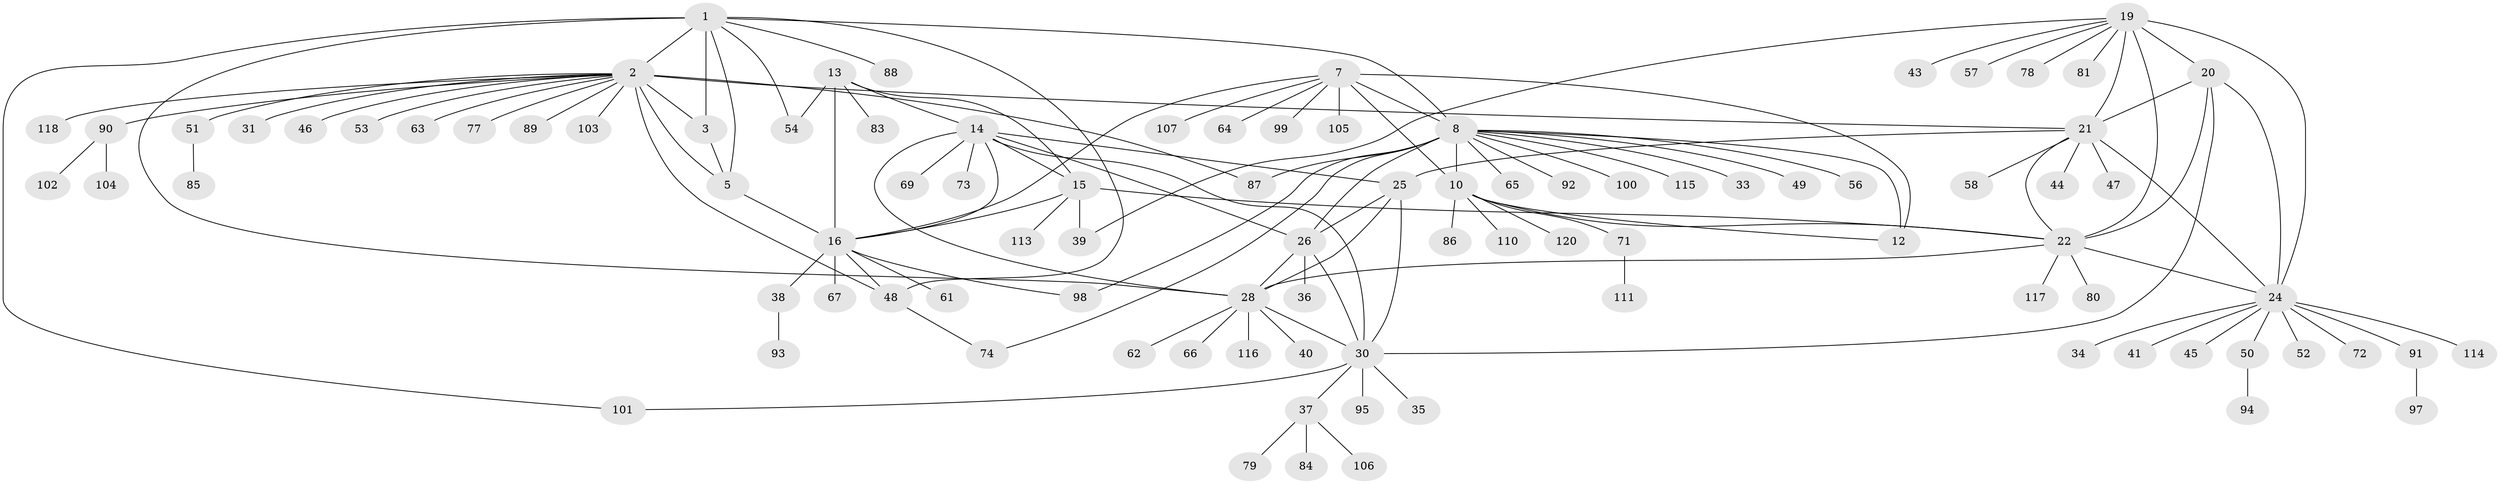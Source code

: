 // original degree distribution, {10: 0.040983606557377046, 11: 0.02459016393442623, 5: 0.01639344262295082, 6: 0.04918032786885246, 12: 0.01639344262295082, 9: 0.01639344262295082, 7: 0.04918032786885246, 8: 0.02459016393442623, 14: 0.00819672131147541, 1: 0.5491803278688525, 2: 0.1721311475409836, 4: 0.01639344262295082, 3: 0.01639344262295082}
// Generated by graph-tools (version 1.1) at 2025/11/02/27/25 16:11:30]
// undirected, 96 vertices, 132 edges
graph export_dot {
graph [start="1"]
  node [color=gray90,style=filled];
  1 [super="+4"];
  2 [super="+6"];
  3;
  5;
  7 [super="+119"];
  8 [super="+9"];
  10 [super="+11"];
  12;
  13 [super="+17"];
  14 [super="+27"];
  15 [super="+76"];
  16 [super="+18"];
  19 [super="+23"];
  20 [super="+112"];
  21 [super="+82"];
  22 [super="+122"];
  24 [super="+32"];
  25 [super="+96"];
  26 [super="+70"];
  28 [super="+29"];
  30;
  31;
  33 [super="+42"];
  34;
  35;
  36;
  37 [super="+68"];
  38;
  39 [super="+75"];
  40;
  41;
  43 [super="+55"];
  44;
  45;
  46;
  47;
  48 [super="+60"];
  49 [super="+59"];
  50;
  51;
  52;
  53;
  54;
  56;
  57;
  58;
  61;
  62;
  63;
  64;
  65;
  66;
  67 [super="+108"];
  69;
  71;
  72;
  73;
  74;
  77;
  78;
  79;
  80;
  81;
  83;
  84;
  85;
  86;
  87 [super="+109"];
  88;
  89;
  90;
  91;
  92;
  93;
  94;
  95;
  97;
  98;
  99;
  100;
  101;
  102;
  103 [super="+121"];
  104;
  105;
  106;
  107;
  110;
  111;
  113;
  114;
  115;
  116;
  117;
  118;
  120;
  1 -- 2 [weight=4];
  1 -- 3 [weight=2];
  1 -- 5 [weight=2];
  1 -- 8;
  1 -- 48;
  1 -- 54;
  1 -- 101;
  1 -- 28;
  1 -- 88;
  2 -- 3 [weight=2];
  2 -- 5 [weight=2];
  2 -- 46;
  2 -- 77;
  2 -- 89;
  2 -- 90;
  2 -- 118;
  2 -- 103;
  2 -- 51;
  2 -- 53;
  2 -- 21;
  2 -- 87;
  2 -- 63;
  2 -- 31;
  2 -- 48;
  3 -- 5;
  5 -- 16;
  7 -- 8 [weight=2];
  7 -- 10 [weight=2];
  7 -- 12;
  7 -- 64;
  7 -- 99;
  7 -- 105;
  7 -- 107;
  7 -- 16;
  8 -- 10 [weight=4];
  8 -- 12 [weight=2];
  8 -- 26;
  8 -- 74;
  8 -- 92;
  8 -- 98;
  8 -- 100;
  8 -- 33;
  8 -- 65;
  8 -- 49;
  8 -- 115;
  8 -- 56;
  8 -- 87;
  10 -- 12 [weight=2];
  10 -- 22;
  10 -- 71;
  10 -- 110;
  10 -- 86;
  10 -- 120;
  13 -- 14 [weight=2];
  13 -- 15 [weight=2];
  13 -- 16 [weight=4];
  13 -- 54;
  13 -- 83;
  14 -- 15;
  14 -- 16 [weight=2];
  14 -- 69;
  14 -- 73;
  14 -- 30;
  14 -- 25;
  14 -- 26;
  14 -- 28 [weight=2];
  15 -- 16 [weight=2];
  15 -- 22;
  15 -- 113;
  15 -- 39;
  16 -- 48;
  16 -- 61;
  16 -- 67;
  16 -- 98;
  16 -- 38;
  19 -- 20 [weight=2];
  19 -- 21 [weight=2];
  19 -- 22 [weight=2];
  19 -- 24 [weight=2];
  19 -- 57;
  19 -- 78;
  19 -- 39;
  19 -- 43;
  19 -- 81;
  20 -- 21;
  20 -- 22;
  20 -- 24;
  20 -- 30;
  21 -- 22;
  21 -- 24;
  21 -- 44;
  21 -- 47;
  21 -- 58;
  21 -- 25;
  22 -- 24;
  22 -- 80;
  22 -- 117;
  22 -- 28;
  24 -- 34;
  24 -- 41;
  24 -- 45;
  24 -- 50;
  24 -- 52;
  24 -- 72;
  24 -- 91;
  24 -- 114;
  25 -- 26;
  25 -- 28 [weight=2];
  25 -- 30;
  26 -- 28 [weight=2];
  26 -- 30;
  26 -- 36;
  28 -- 30 [weight=2];
  28 -- 40;
  28 -- 62;
  28 -- 66;
  28 -- 116;
  30 -- 35;
  30 -- 37;
  30 -- 95;
  30 -- 101;
  37 -- 79;
  37 -- 84;
  37 -- 106;
  38 -- 93;
  48 -- 74;
  50 -- 94;
  51 -- 85;
  71 -- 111;
  90 -- 102;
  90 -- 104;
  91 -- 97;
}
